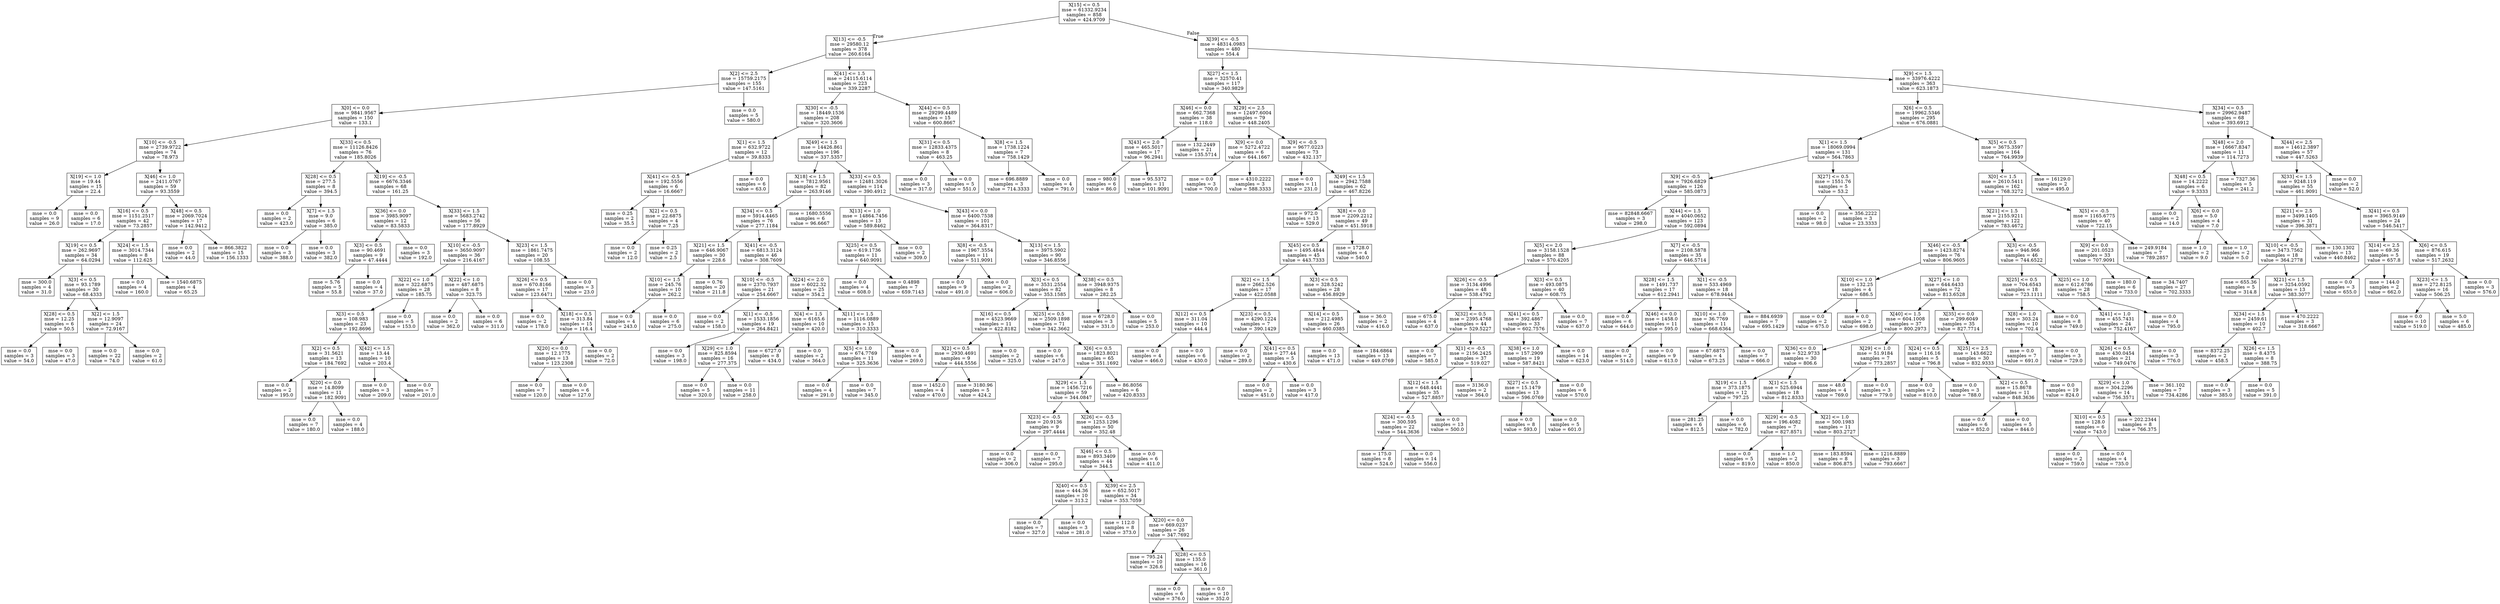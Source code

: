 digraph Tree {
node [shape=box] ;
0 [label="X[15] <= 0.5\nmse = 61332.9234\nsamples = 858\nvalue = 424.9709"] ;
1 [label="X[13] <= -0.5\nmse = 29580.12\nsamples = 378\nvalue = 260.6164"] ;
0 -> 1 [labeldistance=2.5, labelangle=45, headlabel="True"] ;
2 [label="X[2] <= 2.5\nmse = 15759.2175\nsamples = 155\nvalue = 147.5161"] ;
1 -> 2 ;
3 [label="X[0] <= 0.0\nmse = 9841.9567\nsamples = 150\nvalue = 133.1"] ;
2 -> 3 ;
4 [label="X[10] <= -0.5\nmse = 2739.9722\nsamples = 74\nvalue = 78.973"] ;
3 -> 4 ;
5 [label="X[19] <= 1.0\nmse = 19.44\nsamples = 15\nvalue = 22.4"] ;
4 -> 5 ;
6 [label="mse = 0.0\nsamples = 9\nvalue = 26.0"] ;
5 -> 6 ;
7 [label="mse = 0.0\nsamples = 6\nvalue = 17.0"] ;
5 -> 7 ;
8 [label="X[46] <= 1.0\nmse = 2411.0767\nsamples = 59\nvalue = 93.3559"] ;
4 -> 8 ;
9 [label="X[16] <= 0.5\nmse = 1151.2517\nsamples = 42\nvalue = 73.2857"] ;
8 -> 9 ;
10 [label="X[19] <= 0.5\nmse = 262.9697\nsamples = 34\nvalue = 64.0294"] ;
9 -> 10 ;
11 [label="mse = 300.0\nsamples = 4\nvalue = 31.0"] ;
10 -> 11 ;
12 [label="X[3] <= 0.5\nmse = 93.1789\nsamples = 30\nvalue = 68.4333"] ;
10 -> 12 ;
13 [label="X[28] <= 0.5\nmse = 12.25\nsamples = 6\nvalue = 50.5"] ;
12 -> 13 ;
14 [label="mse = 0.0\nsamples = 3\nvalue = 54.0"] ;
13 -> 14 ;
15 [label="mse = 0.0\nsamples = 3\nvalue = 47.0"] ;
13 -> 15 ;
16 [label="X[2] <= 1.5\nmse = 12.9097\nsamples = 24\nvalue = 72.9167"] ;
12 -> 16 ;
17 [label="mse = 0.0\nsamples = 22\nvalue = 74.0"] ;
16 -> 17 ;
18 [label="mse = 0.0\nsamples = 2\nvalue = 61.0"] ;
16 -> 18 ;
19 [label="X[24] <= 1.5\nmse = 3014.7344\nsamples = 8\nvalue = 112.625"] ;
9 -> 19 ;
20 [label="mse = 0.0\nsamples = 4\nvalue = 160.0"] ;
19 -> 20 ;
21 [label="mse = 1540.6875\nsamples = 4\nvalue = 65.25"] ;
19 -> 21 ;
22 [label="X[48] <= 0.5\nmse = 2069.7024\nsamples = 17\nvalue = 142.9412"] ;
8 -> 22 ;
23 [label="mse = 0.0\nsamples = 2\nvalue = 44.0"] ;
22 -> 23 ;
24 [label="mse = 866.3822\nsamples = 15\nvalue = 156.1333"] ;
22 -> 24 ;
25 [label="X[33] <= 0.5\nmse = 11126.8426\nsamples = 76\nvalue = 185.8026"] ;
3 -> 25 ;
26 [label="X[28] <= 0.5\nmse = 277.5\nsamples = 8\nvalue = 394.5"] ;
25 -> 26 ;
27 [label="mse = 0.0\nsamples = 2\nvalue = 423.0"] ;
26 -> 27 ;
28 [label="X[7] <= 1.5\nmse = 9.0\nsamples = 6\nvalue = 385.0"] ;
26 -> 28 ;
29 [label="mse = 0.0\nsamples = 3\nvalue = 388.0"] ;
28 -> 29 ;
30 [label="mse = 0.0\nsamples = 3\nvalue = 382.0"] ;
28 -> 30 ;
31 [label="X[19] <= -0.5\nmse = 6676.3346\nsamples = 68\nvalue = 161.25"] ;
25 -> 31 ;
32 [label="X[36] <= 0.0\nmse = 3985.9097\nsamples = 12\nvalue = 83.5833"] ;
31 -> 32 ;
33 [label="X[3] <= 0.5\nmse = 90.4691\nsamples = 9\nvalue = 47.4444"] ;
32 -> 33 ;
34 [label="mse = 5.76\nsamples = 5\nvalue = 55.8"] ;
33 -> 34 ;
35 [label="mse = 0.0\nsamples = 4\nvalue = 37.0"] ;
33 -> 35 ;
36 [label="mse = 0.0\nsamples = 3\nvalue = 192.0"] ;
32 -> 36 ;
37 [label="X[33] <= 1.5\nmse = 5683.2742\nsamples = 56\nvalue = 177.8929"] ;
31 -> 37 ;
38 [label="X[10] <= -0.5\nmse = 3650.9097\nsamples = 36\nvalue = 216.4167"] ;
37 -> 38 ;
39 [label="X[22] <= 1.0\nmse = 322.6875\nsamples = 28\nvalue = 185.75"] ;
38 -> 39 ;
40 [label="X[3] <= 0.5\nmse = 108.983\nsamples = 23\nvalue = 192.8696"] ;
39 -> 40 ;
41 [label="X[2] <= 0.5\nmse = 31.5621\nsamples = 13\nvalue = 184.7692"] ;
40 -> 41 ;
42 [label="mse = 0.0\nsamples = 2\nvalue = 195.0"] ;
41 -> 42 ;
43 [label="X[20] <= 0.0\nmse = 14.8099\nsamples = 11\nvalue = 182.9091"] ;
41 -> 43 ;
44 [label="mse = 0.0\nsamples = 7\nvalue = 180.0"] ;
43 -> 44 ;
45 [label="mse = 0.0\nsamples = 4\nvalue = 188.0"] ;
43 -> 45 ;
46 [label="X[42] <= 1.5\nmse = 13.44\nsamples = 10\nvalue = 203.4"] ;
40 -> 46 ;
47 [label="mse = 0.0\nsamples = 3\nvalue = 209.0"] ;
46 -> 47 ;
48 [label="mse = 0.0\nsamples = 7\nvalue = 201.0"] ;
46 -> 48 ;
49 [label="mse = 0.0\nsamples = 5\nvalue = 153.0"] ;
39 -> 49 ;
50 [label="X[22] <= 1.0\nmse = 487.6875\nsamples = 8\nvalue = 323.75"] ;
38 -> 50 ;
51 [label="mse = 0.0\nsamples = 2\nvalue = 362.0"] ;
50 -> 51 ;
52 [label="mse = 0.0\nsamples = 6\nvalue = 311.0"] ;
50 -> 52 ;
53 [label="X[23] <= 1.5\nmse = 1861.7475\nsamples = 20\nvalue = 108.55"] ;
37 -> 53 ;
54 [label="X[26] <= 0.5\nmse = 670.8166\nsamples = 17\nvalue = 123.6471"] ;
53 -> 54 ;
55 [label="mse = 0.0\nsamples = 2\nvalue = 178.0"] ;
54 -> 55 ;
56 [label="X[18] <= 0.5\nmse = 313.84\nsamples = 15\nvalue = 116.4"] ;
54 -> 56 ;
57 [label="X[20] <= 0.0\nmse = 12.1775\nsamples = 13\nvalue = 123.2308"] ;
56 -> 57 ;
58 [label="mse = 0.0\nsamples = 7\nvalue = 120.0"] ;
57 -> 58 ;
59 [label="mse = 0.0\nsamples = 6\nvalue = 127.0"] ;
57 -> 59 ;
60 [label="mse = 0.0\nsamples = 2\nvalue = 72.0"] ;
56 -> 60 ;
61 [label="mse = 0.0\nsamples = 3\nvalue = 23.0"] ;
53 -> 61 ;
62 [label="mse = 0.0\nsamples = 5\nvalue = 580.0"] ;
2 -> 62 ;
63 [label="X[41] <= 1.5\nmse = 24115.6114\nsamples = 223\nvalue = 339.2287"] ;
1 -> 63 ;
64 [label="X[30] <= -0.5\nmse = 18449.1536\nsamples = 208\nvalue = 320.3606"] ;
63 -> 64 ;
65 [label="X[1] <= 1.5\nmse = 632.9722\nsamples = 12\nvalue = 39.8333"] ;
64 -> 65 ;
66 [label="X[41] <= -0.5\nmse = 192.5556\nsamples = 6\nvalue = 16.6667"] ;
65 -> 66 ;
67 [label="mse = 0.25\nsamples = 2\nvalue = 35.5"] ;
66 -> 67 ;
68 [label="X[2] <= 0.5\nmse = 22.6875\nsamples = 4\nvalue = 7.25"] ;
66 -> 68 ;
69 [label="mse = 0.0\nsamples = 2\nvalue = 12.0"] ;
68 -> 69 ;
70 [label="mse = 0.25\nsamples = 2\nvalue = 2.5"] ;
68 -> 70 ;
71 [label="mse = 0.0\nsamples = 6\nvalue = 63.0"] ;
65 -> 71 ;
72 [label="X[49] <= 1.5\nmse = 14426.861\nsamples = 196\nvalue = 337.5357"] ;
64 -> 72 ;
73 [label="X[18] <= 1.5\nmse = 7812.9561\nsamples = 82\nvalue = 263.9146"] ;
72 -> 73 ;
74 [label="X[34] <= 0.5\nmse = 5914.4465\nsamples = 76\nvalue = 277.1184"] ;
73 -> 74 ;
75 [label="X[21] <= 1.5\nmse = 646.9067\nsamples = 30\nvalue = 228.6"] ;
74 -> 75 ;
76 [label="X[10] <= 1.5\nmse = 245.76\nsamples = 10\nvalue = 262.2"] ;
75 -> 76 ;
77 [label="mse = 0.0\nsamples = 4\nvalue = 243.0"] ;
76 -> 77 ;
78 [label="mse = 0.0\nsamples = 6\nvalue = 275.0"] ;
76 -> 78 ;
79 [label="mse = 0.76\nsamples = 20\nvalue = 211.8"] ;
75 -> 79 ;
80 [label="X[41] <= -0.5\nmse = 6813.3124\nsamples = 46\nvalue = 308.7609"] ;
74 -> 80 ;
81 [label="X[10] <= -0.5\nmse = 2370.7937\nsamples = 21\nvalue = 254.6667"] ;
80 -> 81 ;
82 [label="mse = 0.0\nsamples = 2\nvalue = 158.0"] ;
81 -> 82 ;
83 [label="X[1] <= -0.5\nmse = 1533.1856\nsamples = 19\nvalue = 264.8421"] ;
81 -> 83 ;
84 [label="mse = 0.0\nsamples = 3\nvalue = 198.0"] ;
83 -> 84 ;
85 [label="X[29] <= 1.0\nmse = 825.8594\nsamples = 16\nvalue = 277.375"] ;
83 -> 85 ;
86 [label="mse = 0.0\nsamples = 5\nvalue = 320.0"] ;
85 -> 86 ;
87 [label="mse = 0.0\nsamples = 11\nvalue = 258.0"] ;
85 -> 87 ;
88 [label="X[24] <= 2.0\nmse = 6022.32\nsamples = 25\nvalue = 354.2"] ;
80 -> 88 ;
89 [label="X[4] <= 1.5\nmse = 6165.6\nsamples = 10\nvalue = 420.0"] ;
88 -> 89 ;
90 [label="mse = 6727.0\nsamples = 8\nvalue = 434.0"] ;
89 -> 90 ;
91 [label="mse = 0.0\nsamples = 2\nvalue = 364.0"] ;
89 -> 91 ;
92 [label="X[11] <= 1.5\nmse = 1116.0889\nsamples = 15\nvalue = 310.3333"] ;
88 -> 92 ;
93 [label="X[5] <= 1.0\nmse = 674.7769\nsamples = 11\nvalue = 325.3636"] ;
92 -> 93 ;
94 [label="mse = 0.0\nsamples = 4\nvalue = 291.0"] ;
93 -> 94 ;
95 [label="mse = 0.0\nsamples = 7\nvalue = 345.0"] ;
93 -> 95 ;
96 [label="mse = 0.0\nsamples = 4\nvalue = 269.0"] ;
92 -> 96 ;
97 [label="mse = 1680.5556\nsamples = 6\nvalue = 96.6667"] ;
73 -> 97 ;
98 [label="X[33] <= 0.5\nmse = 12481.3026\nsamples = 114\nvalue = 390.4912"] ;
72 -> 98 ;
99 [label="X[13] <= 1.0\nmse = 14864.7456\nsamples = 13\nvalue = 589.8462"] ;
98 -> 99 ;
100 [label="X[25] <= 0.5\nmse = 619.1736\nsamples = 11\nvalue = 640.9091"] ;
99 -> 100 ;
101 [label="mse = 0.0\nsamples = 4\nvalue = 608.0"] ;
100 -> 101 ;
102 [label="mse = 0.4898\nsamples = 7\nvalue = 659.7143"] ;
100 -> 102 ;
103 [label="mse = 0.0\nsamples = 2\nvalue = 309.0"] ;
99 -> 103 ;
104 [label="X[43] <= 0.0\nmse = 6400.7538\nsamples = 101\nvalue = 364.8317"] ;
98 -> 104 ;
105 [label="X[8] <= -0.5\nmse = 1967.3554\nsamples = 11\nvalue = 511.9091"] ;
104 -> 105 ;
106 [label="mse = 0.0\nsamples = 9\nvalue = 491.0"] ;
105 -> 106 ;
107 [label="mse = 0.0\nsamples = 2\nvalue = 606.0"] ;
105 -> 107 ;
108 [label="X[13] <= 1.5\nmse = 3975.5902\nsamples = 90\nvalue = 346.8556"] ;
104 -> 108 ;
109 [label="X[3] <= 0.5\nmse = 3531.2554\nsamples = 82\nvalue = 353.1585"] ;
108 -> 109 ;
110 [label="X[16] <= 0.5\nmse = 4523.9669\nsamples = 11\nvalue = 422.8182"] ;
109 -> 110 ;
111 [label="X[2] <= 0.5\nmse = 2930.4691\nsamples = 9\nvalue = 444.5556"] ;
110 -> 111 ;
112 [label="mse = 1452.0\nsamples = 4\nvalue = 470.0"] ;
111 -> 112 ;
113 [label="mse = 3180.96\nsamples = 5\nvalue = 424.2"] ;
111 -> 113 ;
114 [label="mse = 0.0\nsamples = 2\nvalue = 325.0"] ;
110 -> 114 ;
115 [label="X[25] <= 0.5\nmse = 2509.1898\nsamples = 71\nvalue = 342.3662"] ;
109 -> 115 ;
116 [label="mse = 0.0\nsamples = 6\nvalue = 247.0"] ;
115 -> 116 ;
117 [label="X[6] <= 0.5\nmse = 1823.8021\nsamples = 65\nvalue = 351.1692"] ;
115 -> 117 ;
118 [label="X[29] <= 1.5\nmse = 1456.7216\nsamples = 59\nvalue = 344.0847"] ;
117 -> 118 ;
119 [label="X[23] <= -0.5\nmse = 20.9136\nsamples = 9\nvalue = 297.4444"] ;
118 -> 119 ;
120 [label="mse = 0.0\nsamples = 2\nvalue = 306.0"] ;
119 -> 120 ;
121 [label="mse = 0.0\nsamples = 7\nvalue = 295.0"] ;
119 -> 121 ;
122 [label="X[26] <= -0.5\nmse = 1253.1296\nsamples = 50\nvalue = 352.48"] ;
118 -> 122 ;
123 [label="X[46] <= 0.5\nmse = 893.3409\nsamples = 44\nvalue = 344.5"] ;
122 -> 123 ;
124 [label="X[40] <= 0.5\nmse = 444.36\nsamples = 10\nvalue = 313.2"] ;
123 -> 124 ;
125 [label="mse = 0.0\nsamples = 7\nvalue = 327.0"] ;
124 -> 125 ;
126 [label="mse = 0.0\nsamples = 3\nvalue = 281.0"] ;
124 -> 126 ;
127 [label="X[39] <= 2.5\nmse = 652.5017\nsamples = 34\nvalue = 353.7059"] ;
123 -> 127 ;
128 [label="mse = 112.0\nsamples = 8\nvalue = 373.0"] ;
127 -> 128 ;
129 [label="X[20] <= 0.0\nmse = 669.0237\nsamples = 26\nvalue = 347.7692"] ;
127 -> 129 ;
130 [label="mse = 795.24\nsamples = 10\nvalue = 326.6"] ;
129 -> 130 ;
131 [label="X[28] <= 0.5\nmse = 135.0\nsamples = 16\nvalue = 361.0"] ;
129 -> 131 ;
132 [label="mse = 0.0\nsamples = 6\nvalue = 376.0"] ;
131 -> 132 ;
133 [label="mse = 0.0\nsamples = 10\nvalue = 352.0"] ;
131 -> 133 ;
134 [label="mse = 0.0\nsamples = 6\nvalue = 411.0"] ;
122 -> 134 ;
135 [label="mse = 86.8056\nsamples = 6\nvalue = 420.8333"] ;
117 -> 135 ;
136 [label="X[38] <= 0.5\nmse = 3948.9375\nsamples = 8\nvalue = 282.25"] ;
108 -> 136 ;
137 [label="mse = 6728.0\nsamples = 3\nvalue = 331.0"] ;
136 -> 137 ;
138 [label="mse = 0.0\nsamples = 5\nvalue = 253.0"] ;
136 -> 138 ;
139 [label="X[44] <= 0.5\nmse = 29299.4489\nsamples = 15\nvalue = 600.8667"] ;
63 -> 139 ;
140 [label="X[31] <= 0.5\nmse = 12833.4375\nsamples = 8\nvalue = 463.25"] ;
139 -> 140 ;
141 [label="mse = 0.0\nsamples = 3\nvalue = 317.0"] ;
140 -> 141 ;
142 [label="mse = 0.0\nsamples = 5\nvalue = 551.0"] ;
140 -> 142 ;
143 [label="X[8] <= 1.5\nmse = 1738.1224\nsamples = 7\nvalue = 758.1429"] ;
139 -> 143 ;
144 [label="mse = 696.8889\nsamples = 3\nvalue = 714.3333"] ;
143 -> 144 ;
145 [label="mse = 0.0\nsamples = 4\nvalue = 791.0"] ;
143 -> 145 ;
146 [label="X[39] <= -0.5\nmse = 48314.0983\nsamples = 480\nvalue = 554.4"] ;
0 -> 146 [labeldistance=2.5, labelangle=-45, headlabel="False"] ;
147 [label="X[27] <= 1.5\nmse = 32570.41\nsamples = 117\nvalue = 340.9829"] ;
146 -> 147 ;
148 [label="X[46] <= 0.0\nmse = 662.7368\nsamples = 38\nvalue = 118.0"] ;
147 -> 148 ;
149 [label="X[43] <= 2.0\nmse = 465.5017\nsamples = 17\nvalue = 96.2941"] ;
148 -> 149 ;
150 [label="mse = 980.0\nsamples = 6\nvalue = 86.0"] ;
149 -> 150 ;
151 [label="mse = 95.5372\nsamples = 11\nvalue = 101.9091"] ;
149 -> 151 ;
152 [label="mse = 132.2449\nsamples = 21\nvalue = 135.5714"] ;
148 -> 152 ;
153 [label="X[29] <= 2.5\nmse = 12497.6004\nsamples = 79\nvalue = 448.2405"] ;
147 -> 153 ;
154 [label="X[9] <= 0.0\nmse = 5272.4722\nsamples = 6\nvalue = 644.1667"] ;
153 -> 154 ;
155 [label="mse = 0.0\nsamples = 3\nvalue = 700.0"] ;
154 -> 155 ;
156 [label="mse = 4310.2222\nsamples = 3\nvalue = 588.3333"] ;
154 -> 156 ;
157 [label="X[9] <= -0.5\nmse = 9677.0223\nsamples = 73\nvalue = 432.137"] ;
153 -> 157 ;
158 [label="mse = 0.0\nsamples = 11\nvalue = 231.0"] ;
157 -> 158 ;
159 [label="X[49] <= 1.5\nmse = 2942.7588\nsamples = 62\nvalue = 467.8226"] ;
157 -> 159 ;
160 [label="mse = 972.0\nsamples = 13\nvalue = 529.0"] ;
159 -> 160 ;
161 [label="X[8] <= 0.0\nmse = 2209.2212\nsamples = 49\nvalue = 451.5918"] ;
159 -> 161 ;
162 [label="X[45] <= 0.5\nmse = 1495.4844\nsamples = 45\nvalue = 443.7333"] ;
161 -> 162 ;
163 [label="X[2] <= 1.5\nmse = 2662.526\nsamples = 17\nvalue = 422.0588"] ;
162 -> 163 ;
164 [label="X[12] <= 0.5\nmse = 311.04\nsamples = 10\nvalue = 444.4"] ;
163 -> 164 ;
165 [label="mse = 0.0\nsamples = 4\nvalue = 466.0"] ;
164 -> 165 ;
166 [label="mse = 0.0\nsamples = 6\nvalue = 430.0"] ;
164 -> 166 ;
167 [label="X[23] <= 0.5\nmse = 4290.1224\nsamples = 7\nvalue = 390.1429"] ;
163 -> 167 ;
168 [label="mse = 0.0\nsamples = 2\nvalue = 289.0"] ;
167 -> 168 ;
169 [label="X[41] <= 0.5\nmse = 277.44\nsamples = 5\nvalue = 430.6"] ;
167 -> 169 ;
170 [label="mse = 0.0\nsamples = 2\nvalue = 451.0"] ;
169 -> 170 ;
171 [label="mse = 0.0\nsamples = 3\nvalue = 417.0"] ;
169 -> 171 ;
172 [label="X[3] <= 0.5\nmse = 328.5242\nsamples = 28\nvalue = 456.8929"] ;
162 -> 172 ;
173 [label="X[14] <= 0.5\nmse = 212.4985\nsamples = 26\nvalue = 460.0385"] ;
172 -> 173 ;
174 [label="mse = 0.0\nsamples = 13\nvalue = 471.0"] ;
173 -> 174 ;
175 [label="mse = 184.6864\nsamples = 13\nvalue = 449.0769"] ;
173 -> 175 ;
176 [label="mse = 36.0\nsamples = 2\nvalue = 416.0"] ;
172 -> 176 ;
177 [label="mse = 1728.0\nsamples = 4\nvalue = 540.0"] ;
161 -> 177 ;
178 [label="X[9] <= 1.5\nmse = 33976.4222\nsamples = 363\nvalue = 623.1873"] ;
146 -> 178 ;
179 [label="X[6] <= 0.5\nmse = 19962.5346\nsamples = 295\nvalue = 676.0881"] ;
178 -> 179 ;
180 [label="X[1] <= 1.5\nmse = 18069.0994\nsamples = 131\nvalue = 564.7863"] ;
179 -> 180 ;
181 [label="X[9] <= -0.5\nmse = 7926.6829\nsamples = 126\nvalue = 585.0873"] ;
180 -> 181 ;
182 [label="mse = 82848.6667\nsamples = 3\nvalue = 298.0"] ;
181 -> 182 ;
183 [label="X[44] <= 1.5\nmse = 4040.0652\nsamples = 123\nvalue = 592.0894"] ;
181 -> 183 ;
184 [label="X[5] <= 2.0\nmse = 3158.1528\nsamples = 88\nvalue = 570.4205"] ;
183 -> 184 ;
185 [label="X[26] <= -0.5\nmse = 3134.4996\nsamples = 48\nvalue = 538.4792"] ;
184 -> 185 ;
186 [label="mse = 675.0\nsamples = 4\nvalue = 637.0"] ;
185 -> 186 ;
187 [label="X[32] <= 0.5\nmse = 2395.4768\nsamples = 44\nvalue = 529.5227"] ;
185 -> 187 ;
188 [label="mse = 0.0\nsamples = 7\nvalue = 585.0"] ;
187 -> 188 ;
189 [label="X[1] <= -0.5\nmse = 2156.2425\nsamples = 37\nvalue = 519.027"] ;
187 -> 189 ;
190 [label="X[12] <= 1.5\nmse = 648.4441\nsamples = 35\nvalue = 527.8857"] ;
189 -> 190 ;
191 [label="X[24] <= -0.5\nmse = 300.595\nsamples = 22\nvalue = 544.3636"] ;
190 -> 191 ;
192 [label="mse = 175.0\nsamples = 8\nvalue = 524.0"] ;
191 -> 192 ;
193 [label="mse = 0.0\nsamples = 14\nvalue = 556.0"] ;
191 -> 193 ;
194 [label="mse = 0.0\nsamples = 13\nvalue = 500.0"] ;
190 -> 194 ;
195 [label="mse = 3136.0\nsamples = 2\nvalue = 364.0"] ;
189 -> 195 ;
196 [label="X[3] <= 0.5\nmse = 493.0875\nsamples = 40\nvalue = 608.75"] ;
184 -> 196 ;
197 [label="X[41] <= 0.5\nmse = 392.4867\nsamples = 33\nvalue = 602.7576"] ;
196 -> 197 ;
198 [label="X[38] <= 1.0\nmse = 157.2909\nsamples = 19\nvalue = 587.8421"] ;
197 -> 198 ;
199 [label="X[27] <= 0.5\nmse = 15.1479\nsamples = 13\nvalue = 596.0769"] ;
198 -> 199 ;
200 [label="mse = 0.0\nsamples = 8\nvalue = 593.0"] ;
199 -> 200 ;
201 [label="mse = 0.0\nsamples = 5\nvalue = 601.0"] ;
199 -> 201 ;
202 [label="mse = 0.0\nsamples = 6\nvalue = 570.0"] ;
198 -> 202 ;
203 [label="mse = 0.0\nsamples = 14\nvalue = 623.0"] ;
197 -> 203 ;
204 [label="mse = 0.0\nsamples = 7\nvalue = 637.0"] ;
196 -> 204 ;
205 [label="X[7] <= -0.5\nmse = 2108.5878\nsamples = 35\nvalue = 646.5714"] ;
183 -> 205 ;
206 [label="X[28] <= 1.5\nmse = 1491.737\nsamples = 17\nvalue = 612.2941"] ;
205 -> 206 ;
207 [label="mse = 0.0\nsamples = 6\nvalue = 644.0"] ;
206 -> 207 ;
208 [label="X[46] <= 0.0\nmse = 1458.0\nsamples = 11\nvalue = 595.0"] ;
206 -> 208 ;
209 [label="mse = 0.0\nsamples = 2\nvalue = 514.0"] ;
208 -> 209 ;
210 [label="mse = 0.0\nsamples = 9\nvalue = 613.0"] ;
208 -> 210 ;
211 [label="X[1] <= -0.5\nmse = 533.4969\nsamples = 18\nvalue = 678.9444"] ;
205 -> 211 ;
212 [label="X[10] <= 1.0\nmse = 36.7769\nsamples = 11\nvalue = 668.6364"] ;
211 -> 212 ;
213 [label="mse = 67.6875\nsamples = 4\nvalue = 673.25"] ;
212 -> 213 ;
214 [label="mse = 0.0\nsamples = 7\nvalue = 666.0"] ;
212 -> 214 ;
215 [label="mse = 884.6939\nsamples = 7\nvalue = 695.1429"] ;
211 -> 215 ;
216 [label="X[27] <= 0.5\nmse = 1551.76\nsamples = 5\nvalue = 53.2"] ;
180 -> 216 ;
217 [label="mse = 0.0\nsamples = 2\nvalue = 98.0"] ;
216 -> 217 ;
218 [label="mse = 356.2222\nsamples = 3\nvalue = 23.3333"] ;
216 -> 218 ;
219 [label="X[5] <= 0.5\nmse = 3675.3597\nsamples = 164\nvalue = 764.9939"] ;
179 -> 219 ;
220 [label="X[0] <= 1.5\nmse = 2610.5411\nsamples = 162\nvalue = 768.3272"] ;
219 -> 220 ;
221 [label="X[21] <= 1.5\nmse = 2155.9211\nsamples = 122\nvalue = 783.4672"] ;
220 -> 221 ;
222 [label="X[46] <= -0.5\nmse = 1423.8274\nsamples = 76\nvalue = 806.9605"] ;
221 -> 222 ;
223 [label="X[10] <= 1.0\nmse = 132.25\nsamples = 4\nvalue = 686.5"] ;
222 -> 223 ;
224 [label="mse = 0.0\nsamples = 2\nvalue = 675.0"] ;
223 -> 224 ;
225 [label="mse = 0.0\nsamples = 2\nvalue = 698.0"] ;
223 -> 225 ;
226 [label="X[27] <= 1.0\nmse = 644.6433\nsamples = 72\nvalue = 813.6528"] ;
222 -> 226 ;
227 [label="X[40] <= 1.5\nmse = 604.1008\nsamples = 37\nvalue = 800.2973"] ;
226 -> 227 ;
228 [label="X[36] <= 0.0\nmse = 522.9733\nsamples = 30\nvalue = 806.6"] ;
227 -> 228 ;
229 [label="X[19] <= 1.5\nmse = 373.1875\nsamples = 12\nvalue = 797.25"] ;
228 -> 229 ;
230 [label="mse = 281.25\nsamples = 6\nvalue = 812.5"] ;
229 -> 230 ;
231 [label="mse = 0.0\nsamples = 6\nvalue = 782.0"] ;
229 -> 231 ;
232 [label="X[1] <= 1.5\nmse = 525.6944\nsamples = 18\nvalue = 812.8333"] ;
228 -> 232 ;
233 [label="X[29] <= -0.5\nmse = 196.4082\nsamples = 7\nvalue = 827.8571"] ;
232 -> 233 ;
234 [label="mse = 0.0\nsamples = 5\nvalue = 819.0"] ;
233 -> 234 ;
235 [label="mse = 1.0\nsamples = 2\nvalue = 850.0"] ;
233 -> 235 ;
236 [label="X[2] <= 1.0\nmse = 500.1983\nsamples = 11\nvalue = 803.2727"] ;
232 -> 236 ;
237 [label="mse = 183.8594\nsamples = 8\nvalue = 806.875"] ;
236 -> 237 ;
238 [label="mse = 1216.8889\nsamples = 3\nvalue = 793.6667"] ;
236 -> 238 ;
239 [label="X[29] <= 1.0\nmse = 51.9184\nsamples = 7\nvalue = 773.2857"] ;
227 -> 239 ;
240 [label="mse = 48.0\nsamples = 4\nvalue = 769.0"] ;
239 -> 240 ;
241 [label="mse = 0.0\nsamples = 3\nvalue = 779.0"] ;
239 -> 241 ;
242 [label="X[35] <= 0.0\nmse = 299.6049\nsamples = 35\nvalue = 827.7714"] ;
226 -> 242 ;
243 [label="X[24] <= 0.5\nmse = 116.16\nsamples = 5\nvalue = 796.8"] ;
242 -> 243 ;
244 [label="mse = 0.0\nsamples = 2\nvalue = 810.0"] ;
243 -> 244 ;
245 [label="mse = 0.0\nsamples = 3\nvalue = 788.0"] ;
243 -> 245 ;
246 [label="X[25] <= 2.5\nmse = 143.6622\nsamples = 30\nvalue = 832.9333"] ;
242 -> 246 ;
247 [label="X[2] <= 0.5\nmse = 15.8678\nsamples = 11\nvalue = 848.3636"] ;
246 -> 247 ;
248 [label="mse = 0.0\nsamples = 6\nvalue = 852.0"] ;
247 -> 248 ;
249 [label="mse = 0.0\nsamples = 5\nvalue = 844.0"] ;
247 -> 249 ;
250 [label="mse = 0.0\nsamples = 19\nvalue = 824.0"] ;
246 -> 250 ;
251 [label="X[3] <= -0.5\nmse = 946.966\nsamples = 46\nvalue = 744.6522"] ;
221 -> 251 ;
252 [label="X[25] <= 0.5\nmse = 704.6543\nsamples = 18\nvalue = 723.1111"] ;
251 -> 252 ;
253 [label="X[8] <= 1.0\nmse = 303.24\nsamples = 10\nvalue = 702.4"] ;
252 -> 253 ;
254 [label="mse = 0.0\nsamples = 7\nvalue = 691.0"] ;
253 -> 254 ;
255 [label="mse = 0.0\nsamples = 3\nvalue = 729.0"] ;
253 -> 255 ;
256 [label="mse = 0.0\nsamples = 8\nvalue = 749.0"] ;
252 -> 256 ;
257 [label="X[25] <= 1.0\nmse = 612.6786\nsamples = 28\nvalue = 758.5"] ;
251 -> 257 ;
258 [label="X[41] <= 1.0\nmse = 455.7431\nsamples = 24\nvalue = 752.4167"] ;
257 -> 258 ;
259 [label="X[26] <= 0.5\nmse = 430.0454\nsamples = 21\nvalue = 749.0476"] ;
258 -> 259 ;
260 [label="X[29] <= 1.0\nmse = 304.2296\nsamples = 14\nvalue = 756.3571"] ;
259 -> 260 ;
261 [label="X[10] <= 0.5\nmse = 128.0\nsamples = 6\nvalue = 743.0"] ;
260 -> 261 ;
262 [label="mse = 0.0\nsamples = 2\nvalue = 759.0"] ;
261 -> 262 ;
263 [label="mse = 0.0\nsamples = 4\nvalue = 735.0"] ;
261 -> 263 ;
264 [label="mse = 202.2344\nsamples = 8\nvalue = 766.375"] ;
260 -> 264 ;
265 [label="mse = 361.102\nsamples = 7\nvalue = 734.4286"] ;
259 -> 265 ;
266 [label="mse = 0.0\nsamples = 3\nvalue = 776.0"] ;
258 -> 266 ;
267 [label="mse = 0.0\nsamples = 4\nvalue = 795.0"] ;
257 -> 267 ;
268 [label="X[5] <= -0.5\nmse = 1165.6775\nsamples = 40\nvalue = 722.15"] ;
220 -> 268 ;
269 [label="X[9] <= 0.0\nmse = 201.0523\nsamples = 33\nvalue = 707.9091"] ;
268 -> 269 ;
270 [label="mse = 180.0\nsamples = 6\nvalue = 733.0"] ;
269 -> 270 ;
271 [label="mse = 34.7407\nsamples = 27\nvalue = 702.3333"] ;
269 -> 271 ;
272 [label="mse = 249.9184\nsamples = 7\nvalue = 789.2857"] ;
268 -> 272 ;
273 [label="mse = 16129.0\nsamples = 2\nvalue = 495.0"] ;
219 -> 273 ;
274 [label="X[34] <= 0.5\nmse = 29962.9487\nsamples = 68\nvalue = 393.6912"] ;
178 -> 274 ;
275 [label="X[48] <= 2.0\nmse = 16667.8347\nsamples = 11\nvalue = 114.7273"] ;
274 -> 275 ;
276 [label="X[48] <= 0.5\nmse = 14.2222\nsamples = 6\nvalue = 9.3333"] ;
275 -> 276 ;
277 [label="mse = 0.0\nsamples = 2\nvalue = 14.0"] ;
276 -> 277 ;
278 [label="X[6] <= 0.0\nmse = 5.0\nsamples = 4\nvalue = 7.0"] ;
276 -> 278 ;
279 [label="mse = 1.0\nsamples = 2\nvalue = 9.0"] ;
278 -> 279 ;
280 [label="mse = 1.0\nsamples = 2\nvalue = 5.0"] ;
278 -> 280 ;
281 [label="mse = 7327.36\nsamples = 5\nvalue = 241.2"] ;
275 -> 281 ;
282 [label="X[44] <= 2.5\nmse = 14612.3897\nsamples = 57\nvalue = 447.5263"] ;
274 -> 282 ;
283 [label="X[33] <= 1.5\nmse = 9248.119\nsamples = 55\nvalue = 461.9091"] ;
282 -> 283 ;
284 [label="X[21] <= 2.5\nmse = 3499.1405\nsamples = 31\nvalue = 396.3871"] ;
283 -> 284 ;
285 [label="X[10] <= -0.5\nmse = 3473.7562\nsamples = 18\nvalue = 364.2778"] ;
284 -> 285 ;
286 [label="mse = 655.36\nsamples = 5\nvalue = 314.8"] ;
285 -> 286 ;
287 [label="X[21] <= 1.5\nmse = 3254.0592\nsamples = 13\nvalue = 383.3077"] ;
285 -> 287 ;
288 [label="X[34] <= 1.5\nmse = 2459.61\nsamples = 10\nvalue = 402.7"] ;
287 -> 288 ;
289 [label="mse = 8372.25\nsamples = 2\nvalue = 458.5"] ;
288 -> 289 ;
290 [label="X[26] <= 1.5\nmse = 8.4375\nsamples = 8\nvalue = 388.75"] ;
288 -> 290 ;
291 [label="mse = 0.0\nsamples = 3\nvalue = 385.0"] ;
290 -> 291 ;
292 [label="mse = 0.0\nsamples = 5\nvalue = 391.0"] ;
290 -> 292 ;
293 [label="mse = 470.2222\nsamples = 3\nvalue = 318.6667"] ;
287 -> 293 ;
294 [label="mse = 130.1302\nsamples = 13\nvalue = 440.8462"] ;
284 -> 294 ;
295 [label="X[41] <= 0.5\nmse = 3965.9149\nsamples = 24\nvalue = 546.5417"] ;
283 -> 295 ;
296 [label="X[14] <= 2.5\nmse = 69.36\nsamples = 5\nvalue = 657.8"] ;
295 -> 296 ;
297 [label="mse = 0.0\nsamples = 3\nvalue = 655.0"] ;
296 -> 297 ;
298 [label="mse = 144.0\nsamples = 2\nvalue = 662.0"] ;
296 -> 298 ;
299 [label="X[6] <= 0.5\nmse = 876.615\nsamples = 19\nvalue = 517.2632"] ;
295 -> 299 ;
300 [label="X[23] <= 1.5\nmse = 272.8125\nsamples = 16\nvalue = 506.25"] ;
299 -> 300 ;
301 [label="mse = 0.0\nsamples = 10\nvalue = 519.0"] ;
300 -> 301 ;
302 [label="mse = 5.0\nsamples = 6\nvalue = 485.0"] ;
300 -> 302 ;
303 [label="mse = 0.0\nsamples = 3\nvalue = 576.0"] ;
299 -> 303 ;
304 [label="mse = 0.0\nsamples = 2\nvalue = 52.0"] ;
282 -> 304 ;
}